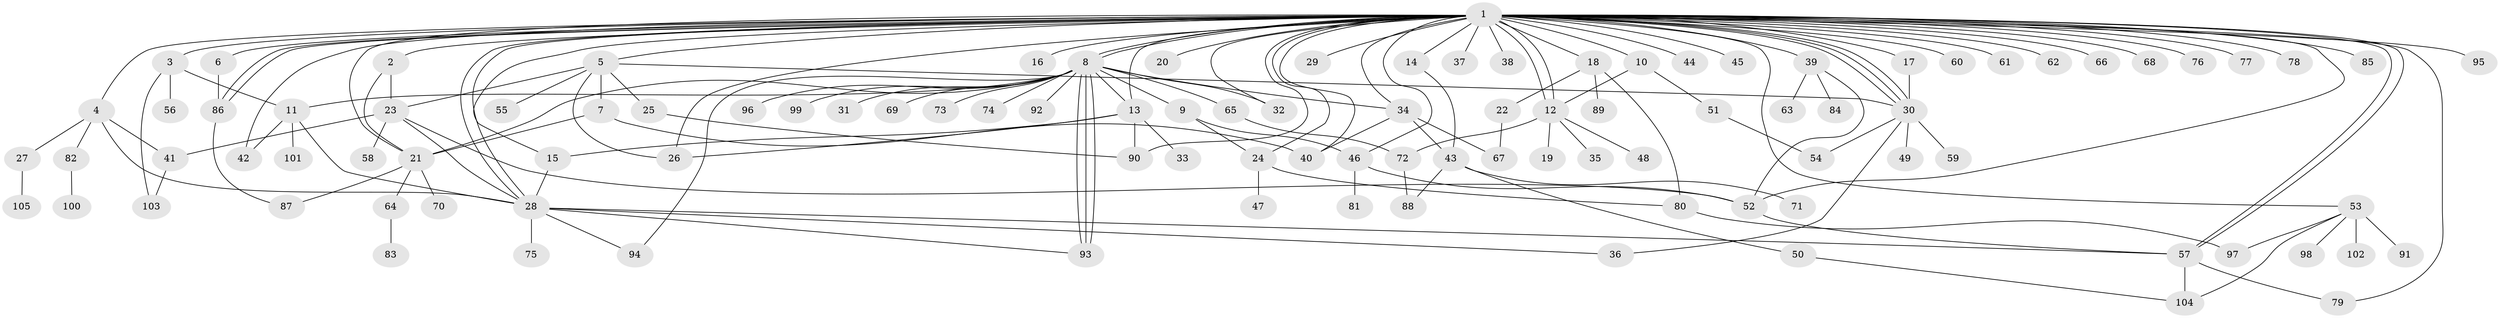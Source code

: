 // coarse degree distribution, {3: 0.11320754716981132, 5: 0.07547169811320754, 1: 0.4528301886792453, 4: 0.09433962264150944, 6: 0.09433962264150944, 2: 0.11320754716981132, 38: 0.018867924528301886, 8: 0.018867924528301886, 14: 0.018867924528301886}
// Generated by graph-tools (version 1.1) at 2025/36/03/04/25 23:36:56]
// undirected, 105 vertices, 160 edges
graph export_dot {
  node [color=gray90,style=filled];
  1;
  2;
  3;
  4;
  5;
  6;
  7;
  8;
  9;
  10;
  11;
  12;
  13;
  14;
  15;
  16;
  17;
  18;
  19;
  20;
  21;
  22;
  23;
  24;
  25;
  26;
  27;
  28;
  29;
  30;
  31;
  32;
  33;
  34;
  35;
  36;
  37;
  38;
  39;
  40;
  41;
  42;
  43;
  44;
  45;
  46;
  47;
  48;
  49;
  50;
  51;
  52;
  53;
  54;
  55;
  56;
  57;
  58;
  59;
  60;
  61;
  62;
  63;
  64;
  65;
  66;
  67;
  68;
  69;
  70;
  71;
  72;
  73;
  74;
  75;
  76;
  77;
  78;
  79;
  80;
  81;
  82;
  83;
  84;
  85;
  86;
  87;
  88;
  89;
  90;
  91;
  92;
  93;
  94;
  95;
  96;
  97;
  98;
  99;
  100;
  101;
  102;
  103;
  104;
  105;
  1 -- 2;
  1 -- 3;
  1 -- 4;
  1 -- 5;
  1 -- 6;
  1 -- 8;
  1 -- 8;
  1 -- 10;
  1 -- 12;
  1 -- 12;
  1 -- 13;
  1 -- 14;
  1 -- 15;
  1 -- 16;
  1 -- 17;
  1 -- 18;
  1 -- 20;
  1 -- 21;
  1 -- 24;
  1 -- 26;
  1 -- 28;
  1 -- 28;
  1 -- 29;
  1 -- 30;
  1 -- 30;
  1 -- 30;
  1 -- 32;
  1 -- 34;
  1 -- 37;
  1 -- 38;
  1 -- 39;
  1 -- 40;
  1 -- 42;
  1 -- 44;
  1 -- 45;
  1 -- 46;
  1 -- 52;
  1 -- 53;
  1 -- 57;
  1 -- 57;
  1 -- 60;
  1 -- 61;
  1 -- 62;
  1 -- 66;
  1 -- 68;
  1 -- 76;
  1 -- 77;
  1 -- 78;
  1 -- 79;
  1 -- 85;
  1 -- 86;
  1 -- 86;
  1 -- 90;
  1 -- 95;
  2 -- 21;
  2 -- 23;
  3 -- 11;
  3 -- 56;
  3 -- 103;
  4 -- 27;
  4 -- 28;
  4 -- 41;
  4 -- 82;
  5 -- 7;
  5 -- 23;
  5 -- 25;
  5 -- 26;
  5 -- 30;
  5 -- 55;
  6 -- 86;
  7 -- 21;
  7 -- 40;
  8 -- 9;
  8 -- 11;
  8 -- 13;
  8 -- 21;
  8 -- 31;
  8 -- 32;
  8 -- 34;
  8 -- 65;
  8 -- 69;
  8 -- 73;
  8 -- 74;
  8 -- 92;
  8 -- 93;
  8 -- 93;
  8 -- 93;
  8 -- 94;
  8 -- 96;
  8 -- 99;
  9 -- 24;
  9 -- 46;
  10 -- 12;
  10 -- 51;
  11 -- 28;
  11 -- 42;
  11 -- 101;
  12 -- 19;
  12 -- 35;
  12 -- 48;
  12 -- 72;
  13 -- 15;
  13 -- 26;
  13 -- 33;
  13 -- 90;
  14 -- 43;
  15 -- 28;
  17 -- 30;
  18 -- 22;
  18 -- 80;
  18 -- 89;
  21 -- 64;
  21 -- 70;
  21 -- 87;
  22 -- 67;
  23 -- 28;
  23 -- 41;
  23 -- 52;
  23 -- 58;
  24 -- 47;
  24 -- 80;
  25 -- 90;
  27 -- 105;
  28 -- 36;
  28 -- 57;
  28 -- 75;
  28 -- 93;
  28 -- 94;
  30 -- 36;
  30 -- 49;
  30 -- 54;
  30 -- 59;
  34 -- 40;
  34 -- 43;
  34 -- 67;
  39 -- 52;
  39 -- 63;
  39 -- 84;
  41 -- 103;
  43 -- 50;
  43 -- 71;
  43 -- 88;
  46 -- 52;
  46 -- 81;
  50 -- 104;
  51 -- 54;
  52 -- 57;
  53 -- 91;
  53 -- 97;
  53 -- 98;
  53 -- 102;
  53 -- 104;
  57 -- 79;
  57 -- 104;
  64 -- 83;
  65 -- 72;
  72 -- 88;
  80 -- 97;
  82 -- 100;
  86 -- 87;
}
